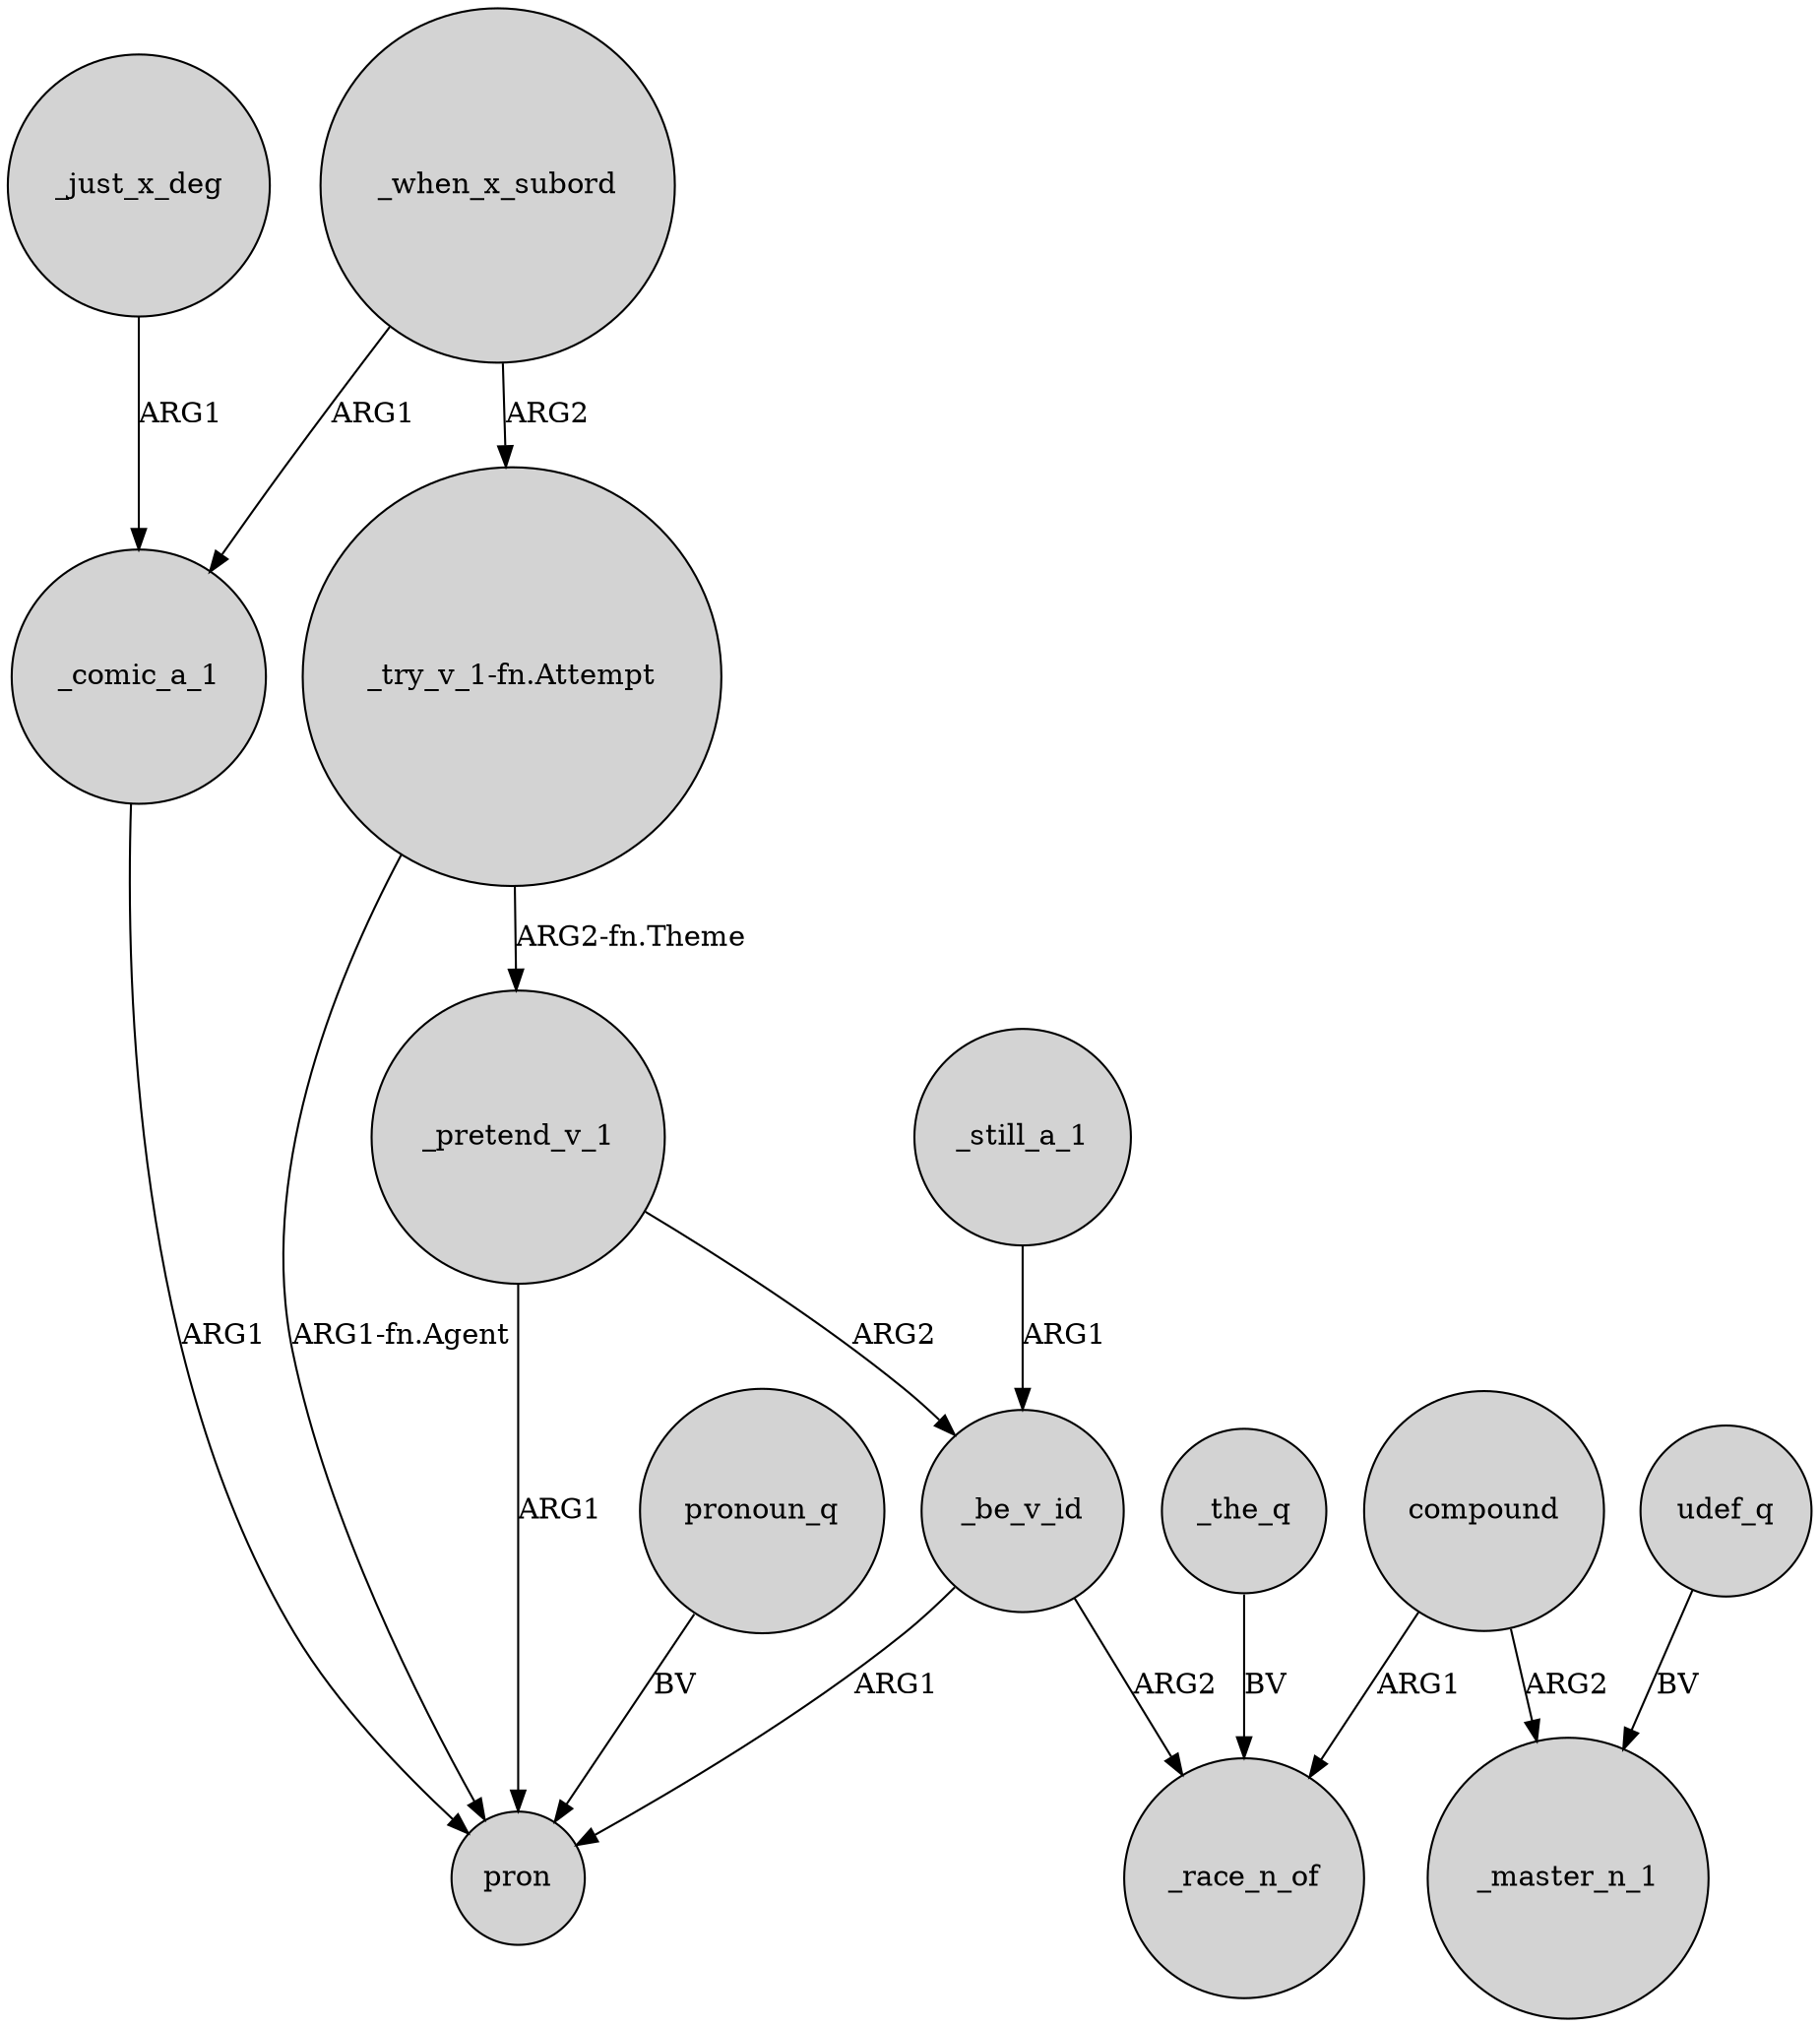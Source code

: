 digraph {
	node [shape=circle style=filled]
	"_try_v_1-fn.Attempt" -> pron [label="ARG1-fn.Agent"]
	_pretend_v_1 -> _be_v_id [label=ARG2]
	_just_x_deg -> _comic_a_1 [label=ARG1]
	_the_q -> _race_n_of [label=BV]
	compound -> _race_n_of [label=ARG1]
	_still_a_1 -> _be_v_id [label=ARG1]
	udef_q -> _master_n_1 [label=BV]
	_when_x_subord -> "_try_v_1-fn.Attempt" [label=ARG2]
	_be_v_id -> _race_n_of [label=ARG2]
	_be_v_id -> pron [label=ARG1]
	compound -> _master_n_1 [label=ARG2]
	"_try_v_1-fn.Attempt" -> _pretend_v_1 [label="ARG2-fn.Theme"]
	_when_x_subord -> _comic_a_1 [label=ARG1]
	_comic_a_1 -> pron [label=ARG1]
	_pretend_v_1 -> pron [label=ARG1]
	pronoun_q -> pron [label=BV]
}
